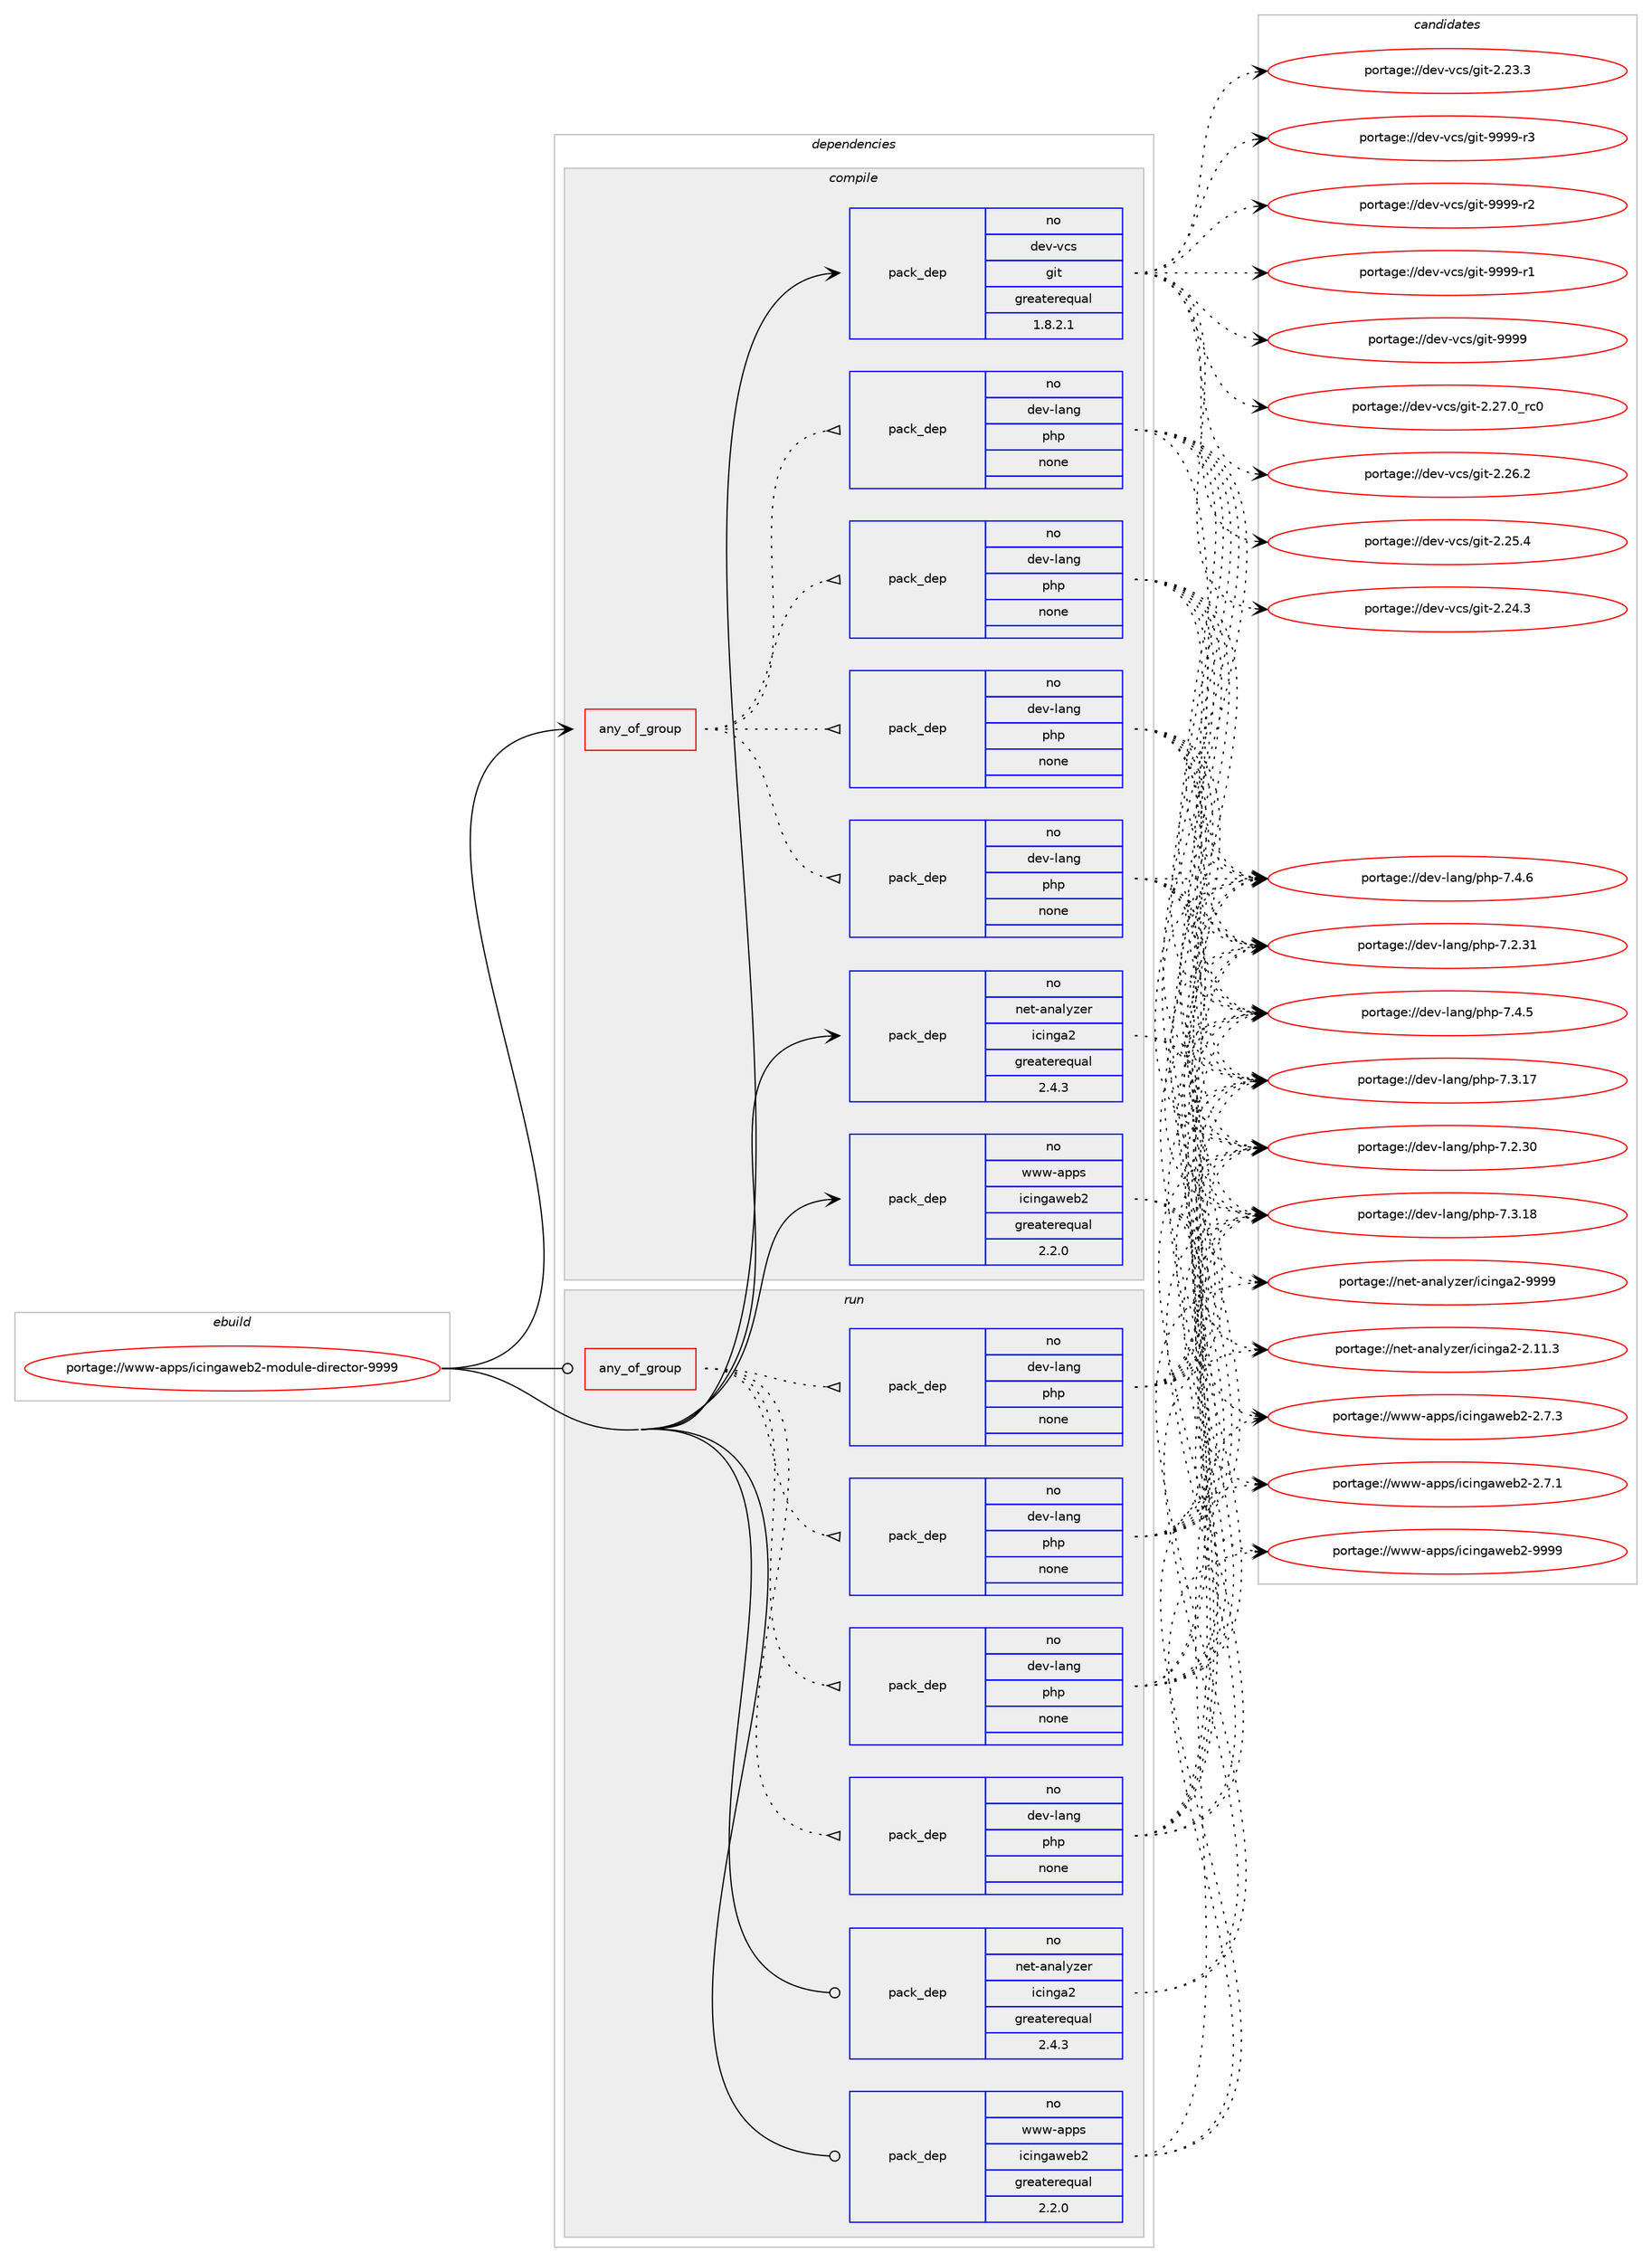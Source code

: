 digraph prolog {

# *************
# Graph options
# *************

newrank=true;
concentrate=true;
compound=true;
graph [rankdir=LR,fontname=Helvetica,fontsize=10,ranksep=1.5];#, ranksep=2.5, nodesep=0.2];
edge  [arrowhead=vee];
node  [fontname=Helvetica,fontsize=10];

# **********
# The ebuild
# **********

subgraph cluster_leftcol {
color=gray;
rank=same;
label=<<i>ebuild</i>>;
id [label="portage://www-apps/icingaweb2-module-director-9999", color=red, width=4, href="../www-apps/icingaweb2-module-director-9999.svg"];
}

# ****************
# The dependencies
# ****************

subgraph cluster_midcol {
color=gray;
label=<<i>dependencies</i>>;
subgraph cluster_compile {
fillcolor="#eeeeee";
style=filled;
label=<<i>compile</i>>;
subgraph any20 {
dependency2199 [label=<<TABLE BORDER="0" CELLBORDER="1" CELLSPACING="0" CELLPADDING="4"><TR><TD CELLPADDING="10">any_of_group</TD></TR></TABLE>>, shape=none, color=red];subgraph pack1924 {
dependency2200 [label=<<TABLE BORDER="0" CELLBORDER="1" CELLSPACING="0" CELLPADDING="4" WIDTH="220"><TR><TD ROWSPAN="6" CELLPADDING="30">pack_dep</TD></TR><TR><TD WIDTH="110">no</TD></TR><TR><TD>dev-lang</TD></TR><TR><TD>php</TD></TR><TR><TD>none</TD></TR><TR><TD></TD></TR></TABLE>>, shape=none, color=blue];
}
dependency2199:e -> dependency2200:w [weight=20,style="dotted",arrowhead="oinv"];
subgraph pack1925 {
dependency2201 [label=<<TABLE BORDER="0" CELLBORDER="1" CELLSPACING="0" CELLPADDING="4" WIDTH="220"><TR><TD ROWSPAN="6" CELLPADDING="30">pack_dep</TD></TR><TR><TD WIDTH="110">no</TD></TR><TR><TD>dev-lang</TD></TR><TR><TD>php</TD></TR><TR><TD>none</TD></TR><TR><TD></TD></TR></TABLE>>, shape=none, color=blue];
}
dependency2199:e -> dependency2201:w [weight=20,style="dotted",arrowhead="oinv"];
subgraph pack1926 {
dependency2202 [label=<<TABLE BORDER="0" CELLBORDER="1" CELLSPACING="0" CELLPADDING="4" WIDTH="220"><TR><TD ROWSPAN="6" CELLPADDING="30">pack_dep</TD></TR><TR><TD WIDTH="110">no</TD></TR><TR><TD>dev-lang</TD></TR><TR><TD>php</TD></TR><TR><TD>none</TD></TR><TR><TD></TD></TR></TABLE>>, shape=none, color=blue];
}
dependency2199:e -> dependency2202:w [weight=20,style="dotted",arrowhead="oinv"];
subgraph pack1927 {
dependency2203 [label=<<TABLE BORDER="0" CELLBORDER="1" CELLSPACING="0" CELLPADDING="4" WIDTH="220"><TR><TD ROWSPAN="6" CELLPADDING="30">pack_dep</TD></TR><TR><TD WIDTH="110">no</TD></TR><TR><TD>dev-lang</TD></TR><TR><TD>php</TD></TR><TR><TD>none</TD></TR><TR><TD></TD></TR></TABLE>>, shape=none, color=blue];
}
dependency2199:e -> dependency2203:w [weight=20,style="dotted",arrowhead="oinv"];
}
id:e -> dependency2199:w [weight=20,style="solid",arrowhead="vee"];
subgraph pack1928 {
dependency2204 [label=<<TABLE BORDER="0" CELLBORDER="1" CELLSPACING="0" CELLPADDING="4" WIDTH="220"><TR><TD ROWSPAN="6" CELLPADDING="30">pack_dep</TD></TR><TR><TD WIDTH="110">no</TD></TR><TR><TD>dev-vcs</TD></TR><TR><TD>git</TD></TR><TR><TD>greaterequal</TD></TR><TR><TD>1.8.2.1</TD></TR></TABLE>>, shape=none, color=blue];
}
id:e -> dependency2204:w [weight=20,style="solid",arrowhead="vee"];
subgraph pack1929 {
dependency2205 [label=<<TABLE BORDER="0" CELLBORDER="1" CELLSPACING="0" CELLPADDING="4" WIDTH="220"><TR><TD ROWSPAN="6" CELLPADDING="30">pack_dep</TD></TR><TR><TD WIDTH="110">no</TD></TR><TR><TD>net-analyzer</TD></TR><TR><TD>icinga2</TD></TR><TR><TD>greaterequal</TD></TR><TR><TD>2.4.3</TD></TR></TABLE>>, shape=none, color=blue];
}
id:e -> dependency2205:w [weight=20,style="solid",arrowhead="vee"];
subgraph pack1930 {
dependency2206 [label=<<TABLE BORDER="0" CELLBORDER="1" CELLSPACING="0" CELLPADDING="4" WIDTH="220"><TR><TD ROWSPAN="6" CELLPADDING="30">pack_dep</TD></TR><TR><TD WIDTH="110">no</TD></TR><TR><TD>www-apps</TD></TR><TR><TD>icingaweb2</TD></TR><TR><TD>greaterequal</TD></TR><TR><TD>2.2.0</TD></TR></TABLE>>, shape=none, color=blue];
}
id:e -> dependency2206:w [weight=20,style="solid",arrowhead="vee"];
}
subgraph cluster_compileandrun {
fillcolor="#eeeeee";
style=filled;
label=<<i>compile and run</i>>;
}
subgraph cluster_run {
fillcolor="#eeeeee";
style=filled;
label=<<i>run</i>>;
subgraph any21 {
dependency2207 [label=<<TABLE BORDER="0" CELLBORDER="1" CELLSPACING="0" CELLPADDING="4"><TR><TD CELLPADDING="10">any_of_group</TD></TR></TABLE>>, shape=none, color=red];subgraph pack1931 {
dependency2208 [label=<<TABLE BORDER="0" CELLBORDER="1" CELLSPACING="0" CELLPADDING="4" WIDTH="220"><TR><TD ROWSPAN="6" CELLPADDING="30">pack_dep</TD></TR><TR><TD WIDTH="110">no</TD></TR><TR><TD>dev-lang</TD></TR><TR><TD>php</TD></TR><TR><TD>none</TD></TR><TR><TD></TD></TR></TABLE>>, shape=none, color=blue];
}
dependency2207:e -> dependency2208:w [weight=20,style="dotted",arrowhead="oinv"];
subgraph pack1932 {
dependency2209 [label=<<TABLE BORDER="0" CELLBORDER="1" CELLSPACING="0" CELLPADDING="4" WIDTH="220"><TR><TD ROWSPAN="6" CELLPADDING="30">pack_dep</TD></TR><TR><TD WIDTH="110">no</TD></TR><TR><TD>dev-lang</TD></TR><TR><TD>php</TD></TR><TR><TD>none</TD></TR><TR><TD></TD></TR></TABLE>>, shape=none, color=blue];
}
dependency2207:e -> dependency2209:w [weight=20,style="dotted",arrowhead="oinv"];
subgraph pack1933 {
dependency2210 [label=<<TABLE BORDER="0" CELLBORDER="1" CELLSPACING="0" CELLPADDING="4" WIDTH="220"><TR><TD ROWSPAN="6" CELLPADDING="30">pack_dep</TD></TR><TR><TD WIDTH="110">no</TD></TR><TR><TD>dev-lang</TD></TR><TR><TD>php</TD></TR><TR><TD>none</TD></TR><TR><TD></TD></TR></TABLE>>, shape=none, color=blue];
}
dependency2207:e -> dependency2210:w [weight=20,style="dotted",arrowhead="oinv"];
subgraph pack1934 {
dependency2211 [label=<<TABLE BORDER="0" CELLBORDER="1" CELLSPACING="0" CELLPADDING="4" WIDTH="220"><TR><TD ROWSPAN="6" CELLPADDING="30">pack_dep</TD></TR><TR><TD WIDTH="110">no</TD></TR><TR><TD>dev-lang</TD></TR><TR><TD>php</TD></TR><TR><TD>none</TD></TR><TR><TD></TD></TR></TABLE>>, shape=none, color=blue];
}
dependency2207:e -> dependency2211:w [weight=20,style="dotted",arrowhead="oinv"];
}
id:e -> dependency2207:w [weight=20,style="solid",arrowhead="odot"];
subgraph pack1935 {
dependency2212 [label=<<TABLE BORDER="0" CELLBORDER="1" CELLSPACING="0" CELLPADDING="4" WIDTH="220"><TR><TD ROWSPAN="6" CELLPADDING="30">pack_dep</TD></TR><TR><TD WIDTH="110">no</TD></TR><TR><TD>net-analyzer</TD></TR><TR><TD>icinga2</TD></TR><TR><TD>greaterequal</TD></TR><TR><TD>2.4.3</TD></TR></TABLE>>, shape=none, color=blue];
}
id:e -> dependency2212:w [weight=20,style="solid",arrowhead="odot"];
subgraph pack1936 {
dependency2213 [label=<<TABLE BORDER="0" CELLBORDER="1" CELLSPACING="0" CELLPADDING="4" WIDTH="220"><TR><TD ROWSPAN="6" CELLPADDING="30">pack_dep</TD></TR><TR><TD WIDTH="110">no</TD></TR><TR><TD>www-apps</TD></TR><TR><TD>icingaweb2</TD></TR><TR><TD>greaterequal</TD></TR><TR><TD>2.2.0</TD></TR></TABLE>>, shape=none, color=blue];
}
id:e -> dependency2213:w [weight=20,style="solid",arrowhead="odot"];
}
}

# **************
# The candidates
# **************

subgraph cluster_choices {
rank=same;
color=gray;
label=<<i>candidates</i>>;

subgraph choice1924 {
color=black;
nodesep=1;
choice100101118451089711010347112104112455546524654 [label="portage://dev-lang/php-7.4.6", color=red, width=4,href="../dev-lang/php-7.4.6.svg"];
choice100101118451089711010347112104112455546524653 [label="portage://dev-lang/php-7.4.5", color=red, width=4,href="../dev-lang/php-7.4.5.svg"];
choice10010111845108971101034711210411245554651464956 [label="portage://dev-lang/php-7.3.18", color=red, width=4,href="../dev-lang/php-7.3.18.svg"];
choice10010111845108971101034711210411245554651464955 [label="portage://dev-lang/php-7.3.17", color=red, width=4,href="../dev-lang/php-7.3.17.svg"];
choice10010111845108971101034711210411245554650465149 [label="portage://dev-lang/php-7.2.31", color=red, width=4,href="../dev-lang/php-7.2.31.svg"];
choice10010111845108971101034711210411245554650465148 [label="portage://dev-lang/php-7.2.30", color=red, width=4,href="../dev-lang/php-7.2.30.svg"];
dependency2200:e -> choice100101118451089711010347112104112455546524654:w [style=dotted,weight="100"];
dependency2200:e -> choice100101118451089711010347112104112455546524653:w [style=dotted,weight="100"];
dependency2200:e -> choice10010111845108971101034711210411245554651464956:w [style=dotted,weight="100"];
dependency2200:e -> choice10010111845108971101034711210411245554651464955:w [style=dotted,weight="100"];
dependency2200:e -> choice10010111845108971101034711210411245554650465149:w [style=dotted,weight="100"];
dependency2200:e -> choice10010111845108971101034711210411245554650465148:w [style=dotted,weight="100"];
}
subgraph choice1925 {
color=black;
nodesep=1;
choice100101118451089711010347112104112455546524654 [label="portage://dev-lang/php-7.4.6", color=red, width=4,href="../dev-lang/php-7.4.6.svg"];
choice100101118451089711010347112104112455546524653 [label="portage://dev-lang/php-7.4.5", color=red, width=4,href="../dev-lang/php-7.4.5.svg"];
choice10010111845108971101034711210411245554651464956 [label="portage://dev-lang/php-7.3.18", color=red, width=4,href="../dev-lang/php-7.3.18.svg"];
choice10010111845108971101034711210411245554651464955 [label="portage://dev-lang/php-7.3.17", color=red, width=4,href="../dev-lang/php-7.3.17.svg"];
choice10010111845108971101034711210411245554650465149 [label="portage://dev-lang/php-7.2.31", color=red, width=4,href="../dev-lang/php-7.2.31.svg"];
choice10010111845108971101034711210411245554650465148 [label="portage://dev-lang/php-7.2.30", color=red, width=4,href="../dev-lang/php-7.2.30.svg"];
dependency2201:e -> choice100101118451089711010347112104112455546524654:w [style=dotted,weight="100"];
dependency2201:e -> choice100101118451089711010347112104112455546524653:w [style=dotted,weight="100"];
dependency2201:e -> choice10010111845108971101034711210411245554651464956:w [style=dotted,weight="100"];
dependency2201:e -> choice10010111845108971101034711210411245554651464955:w [style=dotted,weight="100"];
dependency2201:e -> choice10010111845108971101034711210411245554650465149:w [style=dotted,weight="100"];
dependency2201:e -> choice10010111845108971101034711210411245554650465148:w [style=dotted,weight="100"];
}
subgraph choice1926 {
color=black;
nodesep=1;
choice100101118451089711010347112104112455546524654 [label="portage://dev-lang/php-7.4.6", color=red, width=4,href="../dev-lang/php-7.4.6.svg"];
choice100101118451089711010347112104112455546524653 [label="portage://dev-lang/php-7.4.5", color=red, width=4,href="../dev-lang/php-7.4.5.svg"];
choice10010111845108971101034711210411245554651464956 [label="portage://dev-lang/php-7.3.18", color=red, width=4,href="../dev-lang/php-7.3.18.svg"];
choice10010111845108971101034711210411245554651464955 [label="portage://dev-lang/php-7.3.17", color=red, width=4,href="../dev-lang/php-7.3.17.svg"];
choice10010111845108971101034711210411245554650465149 [label="portage://dev-lang/php-7.2.31", color=red, width=4,href="../dev-lang/php-7.2.31.svg"];
choice10010111845108971101034711210411245554650465148 [label="portage://dev-lang/php-7.2.30", color=red, width=4,href="../dev-lang/php-7.2.30.svg"];
dependency2202:e -> choice100101118451089711010347112104112455546524654:w [style=dotted,weight="100"];
dependency2202:e -> choice100101118451089711010347112104112455546524653:w [style=dotted,weight="100"];
dependency2202:e -> choice10010111845108971101034711210411245554651464956:w [style=dotted,weight="100"];
dependency2202:e -> choice10010111845108971101034711210411245554651464955:w [style=dotted,weight="100"];
dependency2202:e -> choice10010111845108971101034711210411245554650465149:w [style=dotted,weight="100"];
dependency2202:e -> choice10010111845108971101034711210411245554650465148:w [style=dotted,weight="100"];
}
subgraph choice1927 {
color=black;
nodesep=1;
choice100101118451089711010347112104112455546524654 [label="portage://dev-lang/php-7.4.6", color=red, width=4,href="../dev-lang/php-7.4.6.svg"];
choice100101118451089711010347112104112455546524653 [label="portage://dev-lang/php-7.4.5", color=red, width=4,href="../dev-lang/php-7.4.5.svg"];
choice10010111845108971101034711210411245554651464956 [label="portage://dev-lang/php-7.3.18", color=red, width=4,href="../dev-lang/php-7.3.18.svg"];
choice10010111845108971101034711210411245554651464955 [label="portage://dev-lang/php-7.3.17", color=red, width=4,href="../dev-lang/php-7.3.17.svg"];
choice10010111845108971101034711210411245554650465149 [label="portage://dev-lang/php-7.2.31", color=red, width=4,href="../dev-lang/php-7.2.31.svg"];
choice10010111845108971101034711210411245554650465148 [label="portage://dev-lang/php-7.2.30", color=red, width=4,href="../dev-lang/php-7.2.30.svg"];
dependency2203:e -> choice100101118451089711010347112104112455546524654:w [style=dotted,weight="100"];
dependency2203:e -> choice100101118451089711010347112104112455546524653:w [style=dotted,weight="100"];
dependency2203:e -> choice10010111845108971101034711210411245554651464956:w [style=dotted,weight="100"];
dependency2203:e -> choice10010111845108971101034711210411245554651464955:w [style=dotted,weight="100"];
dependency2203:e -> choice10010111845108971101034711210411245554650465149:w [style=dotted,weight="100"];
dependency2203:e -> choice10010111845108971101034711210411245554650465148:w [style=dotted,weight="100"];
}
subgraph choice1928 {
color=black;
nodesep=1;
choice10010111845118991154710310511645575757574511451 [label="portage://dev-vcs/git-9999-r3", color=red, width=4,href="../dev-vcs/git-9999-r3.svg"];
choice10010111845118991154710310511645575757574511450 [label="portage://dev-vcs/git-9999-r2", color=red, width=4,href="../dev-vcs/git-9999-r2.svg"];
choice10010111845118991154710310511645575757574511449 [label="portage://dev-vcs/git-9999-r1", color=red, width=4,href="../dev-vcs/git-9999-r1.svg"];
choice1001011184511899115471031051164557575757 [label="portage://dev-vcs/git-9999", color=red, width=4,href="../dev-vcs/git-9999.svg"];
choice10010111845118991154710310511645504650554648951149948 [label="portage://dev-vcs/git-2.27.0_rc0", color=red, width=4,href="../dev-vcs/git-2.27.0_rc0.svg"];
choice10010111845118991154710310511645504650544650 [label="portage://dev-vcs/git-2.26.2", color=red, width=4,href="../dev-vcs/git-2.26.2.svg"];
choice10010111845118991154710310511645504650534652 [label="portage://dev-vcs/git-2.25.4", color=red, width=4,href="../dev-vcs/git-2.25.4.svg"];
choice10010111845118991154710310511645504650524651 [label="portage://dev-vcs/git-2.24.3", color=red, width=4,href="../dev-vcs/git-2.24.3.svg"];
choice10010111845118991154710310511645504650514651 [label="portage://dev-vcs/git-2.23.3", color=red, width=4,href="../dev-vcs/git-2.23.3.svg"];
dependency2204:e -> choice10010111845118991154710310511645575757574511451:w [style=dotted,weight="100"];
dependency2204:e -> choice10010111845118991154710310511645575757574511450:w [style=dotted,weight="100"];
dependency2204:e -> choice10010111845118991154710310511645575757574511449:w [style=dotted,weight="100"];
dependency2204:e -> choice1001011184511899115471031051164557575757:w [style=dotted,weight="100"];
dependency2204:e -> choice10010111845118991154710310511645504650554648951149948:w [style=dotted,weight="100"];
dependency2204:e -> choice10010111845118991154710310511645504650544650:w [style=dotted,weight="100"];
dependency2204:e -> choice10010111845118991154710310511645504650534652:w [style=dotted,weight="100"];
dependency2204:e -> choice10010111845118991154710310511645504650524651:w [style=dotted,weight="100"];
dependency2204:e -> choice10010111845118991154710310511645504650514651:w [style=dotted,weight="100"];
}
subgraph choice1929 {
color=black;
nodesep=1;
choice110101116459711097108121122101114471059910511010397504557575757 [label="portage://net-analyzer/icinga2-9999", color=red, width=4,href="../net-analyzer/icinga2-9999.svg"];
choice1101011164597110971081211221011144710599105110103975045504649494651 [label="portage://net-analyzer/icinga2-2.11.3", color=red, width=4,href="../net-analyzer/icinga2-2.11.3.svg"];
dependency2205:e -> choice110101116459711097108121122101114471059910511010397504557575757:w [style=dotted,weight="100"];
dependency2205:e -> choice1101011164597110971081211221011144710599105110103975045504649494651:w [style=dotted,weight="100"];
}
subgraph choice1930 {
color=black;
nodesep=1;
choice119119119459711211211547105991051101039711910198504557575757 [label="portage://www-apps/icingaweb2-9999", color=red, width=4,href="../www-apps/icingaweb2-9999.svg"];
choice11911911945971121121154710599105110103971191019850455046554651 [label="portage://www-apps/icingaweb2-2.7.3", color=red, width=4,href="../www-apps/icingaweb2-2.7.3.svg"];
choice11911911945971121121154710599105110103971191019850455046554649 [label="portage://www-apps/icingaweb2-2.7.1", color=red, width=4,href="../www-apps/icingaweb2-2.7.1.svg"];
dependency2206:e -> choice119119119459711211211547105991051101039711910198504557575757:w [style=dotted,weight="100"];
dependency2206:e -> choice11911911945971121121154710599105110103971191019850455046554651:w [style=dotted,weight="100"];
dependency2206:e -> choice11911911945971121121154710599105110103971191019850455046554649:w [style=dotted,weight="100"];
}
subgraph choice1931 {
color=black;
nodesep=1;
choice100101118451089711010347112104112455546524654 [label="portage://dev-lang/php-7.4.6", color=red, width=4,href="../dev-lang/php-7.4.6.svg"];
choice100101118451089711010347112104112455546524653 [label="portage://dev-lang/php-7.4.5", color=red, width=4,href="../dev-lang/php-7.4.5.svg"];
choice10010111845108971101034711210411245554651464956 [label="portage://dev-lang/php-7.3.18", color=red, width=4,href="../dev-lang/php-7.3.18.svg"];
choice10010111845108971101034711210411245554651464955 [label="portage://dev-lang/php-7.3.17", color=red, width=4,href="../dev-lang/php-7.3.17.svg"];
choice10010111845108971101034711210411245554650465149 [label="portage://dev-lang/php-7.2.31", color=red, width=4,href="../dev-lang/php-7.2.31.svg"];
choice10010111845108971101034711210411245554650465148 [label="portage://dev-lang/php-7.2.30", color=red, width=4,href="../dev-lang/php-7.2.30.svg"];
dependency2208:e -> choice100101118451089711010347112104112455546524654:w [style=dotted,weight="100"];
dependency2208:e -> choice100101118451089711010347112104112455546524653:w [style=dotted,weight="100"];
dependency2208:e -> choice10010111845108971101034711210411245554651464956:w [style=dotted,weight="100"];
dependency2208:e -> choice10010111845108971101034711210411245554651464955:w [style=dotted,weight="100"];
dependency2208:e -> choice10010111845108971101034711210411245554650465149:w [style=dotted,weight="100"];
dependency2208:e -> choice10010111845108971101034711210411245554650465148:w [style=dotted,weight="100"];
}
subgraph choice1932 {
color=black;
nodesep=1;
choice100101118451089711010347112104112455546524654 [label="portage://dev-lang/php-7.4.6", color=red, width=4,href="../dev-lang/php-7.4.6.svg"];
choice100101118451089711010347112104112455546524653 [label="portage://dev-lang/php-7.4.5", color=red, width=4,href="../dev-lang/php-7.4.5.svg"];
choice10010111845108971101034711210411245554651464956 [label="portage://dev-lang/php-7.3.18", color=red, width=4,href="../dev-lang/php-7.3.18.svg"];
choice10010111845108971101034711210411245554651464955 [label="portage://dev-lang/php-7.3.17", color=red, width=4,href="../dev-lang/php-7.3.17.svg"];
choice10010111845108971101034711210411245554650465149 [label="portage://dev-lang/php-7.2.31", color=red, width=4,href="../dev-lang/php-7.2.31.svg"];
choice10010111845108971101034711210411245554650465148 [label="portage://dev-lang/php-7.2.30", color=red, width=4,href="../dev-lang/php-7.2.30.svg"];
dependency2209:e -> choice100101118451089711010347112104112455546524654:w [style=dotted,weight="100"];
dependency2209:e -> choice100101118451089711010347112104112455546524653:w [style=dotted,weight="100"];
dependency2209:e -> choice10010111845108971101034711210411245554651464956:w [style=dotted,weight="100"];
dependency2209:e -> choice10010111845108971101034711210411245554651464955:w [style=dotted,weight="100"];
dependency2209:e -> choice10010111845108971101034711210411245554650465149:w [style=dotted,weight="100"];
dependency2209:e -> choice10010111845108971101034711210411245554650465148:w [style=dotted,weight="100"];
}
subgraph choice1933 {
color=black;
nodesep=1;
choice100101118451089711010347112104112455546524654 [label="portage://dev-lang/php-7.4.6", color=red, width=4,href="../dev-lang/php-7.4.6.svg"];
choice100101118451089711010347112104112455546524653 [label="portage://dev-lang/php-7.4.5", color=red, width=4,href="../dev-lang/php-7.4.5.svg"];
choice10010111845108971101034711210411245554651464956 [label="portage://dev-lang/php-7.3.18", color=red, width=4,href="../dev-lang/php-7.3.18.svg"];
choice10010111845108971101034711210411245554651464955 [label="portage://dev-lang/php-7.3.17", color=red, width=4,href="../dev-lang/php-7.3.17.svg"];
choice10010111845108971101034711210411245554650465149 [label="portage://dev-lang/php-7.2.31", color=red, width=4,href="../dev-lang/php-7.2.31.svg"];
choice10010111845108971101034711210411245554650465148 [label="portage://dev-lang/php-7.2.30", color=red, width=4,href="../dev-lang/php-7.2.30.svg"];
dependency2210:e -> choice100101118451089711010347112104112455546524654:w [style=dotted,weight="100"];
dependency2210:e -> choice100101118451089711010347112104112455546524653:w [style=dotted,weight="100"];
dependency2210:e -> choice10010111845108971101034711210411245554651464956:w [style=dotted,weight="100"];
dependency2210:e -> choice10010111845108971101034711210411245554651464955:w [style=dotted,weight="100"];
dependency2210:e -> choice10010111845108971101034711210411245554650465149:w [style=dotted,weight="100"];
dependency2210:e -> choice10010111845108971101034711210411245554650465148:w [style=dotted,weight="100"];
}
subgraph choice1934 {
color=black;
nodesep=1;
choice100101118451089711010347112104112455546524654 [label="portage://dev-lang/php-7.4.6", color=red, width=4,href="../dev-lang/php-7.4.6.svg"];
choice100101118451089711010347112104112455546524653 [label="portage://dev-lang/php-7.4.5", color=red, width=4,href="../dev-lang/php-7.4.5.svg"];
choice10010111845108971101034711210411245554651464956 [label="portage://dev-lang/php-7.3.18", color=red, width=4,href="../dev-lang/php-7.3.18.svg"];
choice10010111845108971101034711210411245554651464955 [label="portage://dev-lang/php-7.3.17", color=red, width=4,href="../dev-lang/php-7.3.17.svg"];
choice10010111845108971101034711210411245554650465149 [label="portage://dev-lang/php-7.2.31", color=red, width=4,href="../dev-lang/php-7.2.31.svg"];
choice10010111845108971101034711210411245554650465148 [label="portage://dev-lang/php-7.2.30", color=red, width=4,href="../dev-lang/php-7.2.30.svg"];
dependency2211:e -> choice100101118451089711010347112104112455546524654:w [style=dotted,weight="100"];
dependency2211:e -> choice100101118451089711010347112104112455546524653:w [style=dotted,weight="100"];
dependency2211:e -> choice10010111845108971101034711210411245554651464956:w [style=dotted,weight="100"];
dependency2211:e -> choice10010111845108971101034711210411245554651464955:w [style=dotted,weight="100"];
dependency2211:e -> choice10010111845108971101034711210411245554650465149:w [style=dotted,weight="100"];
dependency2211:e -> choice10010111845108971101034711210411245554650465148:w [style=dotted,weight="100"];
}
subgraph choice1935 {
color=black;
nodesep=1;
choice110101116459711097108121122101114471059910511010397504557575757 [label="portage://net-analyzer/icinga2-9999", color=red, width=4,href="../net-analyzer/icinga2-9999.svg"];
choice1101011164597110971081211221011144710599105110103975045504649494651 [label="portage://net-analyzer/icinga2-2.11.3", color=red, width=4,href="../net-analyzer/icinga2-2.11.3.svg"];
dependency2212:e -> choice110101116459711097108121122101114471059910511010397504557575757:w [style=dotted,weight="100"];
dependency2212:e -> choice1101011164597110971081211221011144710599105110103975045504649494651:w [style=dotted,weight="100"];
}
subgraph choice1936 {
color=black;
nodesep=1;
choice119119119459711211211547105991051101039711910198504557575757 [label="portage://www-apps/icingaweb2-9999", color=red, width=4,href="../www-apps/icingaweb2-9999.svg"];
choice11911911945971121121154710599105110103971191019850455046554651 [label="portage://www-apps/icingaweb2-2.7.3", color=red, width=4,href="../www-apps/icingaweb2-2.7.3.svg"];
choice11911911945971121121154710599105110103971191019850455046554649 [label="portage://www-apps/icingaweb2-2.7.1", color=red, width=4,href="../www-apps/icingaweb2-2.7.1.svg"];
dependency2213:e -> choice119119119459711211211547105991051101039711910198504557575757:w [style=dotted,weight="100"];
dependency2213:e -> choice11911911945971121121154710599105110103971191019850455046554651:w [style=dotted,weight="100"];
dependency2213:e -> choice11911911945971121121154710599105110103971191019850455046554649:w [style=dotted,weight="100"];
}
}

}
